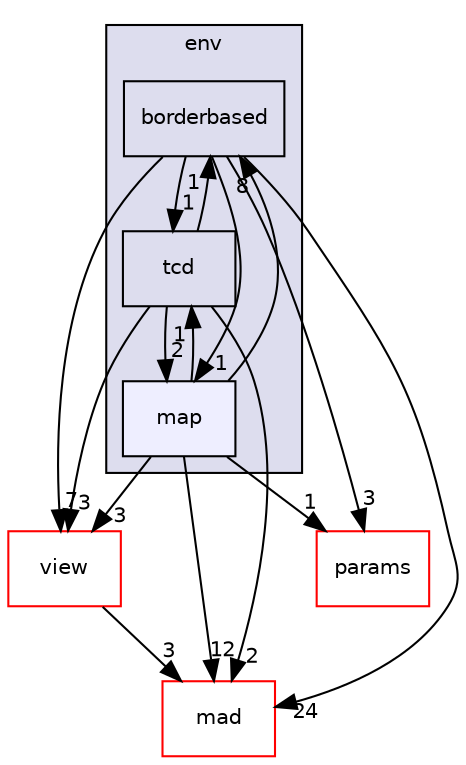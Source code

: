 digraph "/home/akoerner/repos/csa/github.com/akoerner1/adore_docs_publish/adore/libadore/libadore/adore/env/include/adore/env/map" {
  compound=true
  node [ fontsize="10", fontname="Helvetica"];
  edge [ labelfontsize="10", labelfontname="Helvetica"];
  subgraph clusterdir_3e8150ffcf83a5319ed14312dbaf2a69 {
    graph [ bgcolor="#ddddee", pencolor="black", label="env" fontname="Helvetica", fontsize="10", URL="dir_3e8150ffcf83a5319ed14312dbaf2a69.html"]
  dir_e3c15c0c35b56bd3f3a83c954db08578 [shape=box label="borderbased" URL="dir_e3c15c0c35b56bd3f3a83c954db08578.html"];
  dir_fe8cf86ed00c9cc4f7d9de376bf6c0ea [shape=box label="tcd" URL="dir_fe8cf86ed00c9cc4f7d9de376bf6c0ea.html"];
  dir_953871dacaf511375ad4100ed4844d54 [shape=box, label="map", style="filled", fillcolor="#eeeeff", pencolor="black", URL="dir_953871dacaf511375ad4100ed4844d54.html"];
  }
  dir_a021c6ba58a8e5129fddf49c0e1c61e7 [shape=box label="view" fillcolor="white" style="filled" color="red" URL="dir_a021c6ba58a8e5129fddf49c0e1c61e7.html"];
  dir_dd24209da890e557508ac1b6831a5bf7 [shape=box label="mad" fillcolor="white" style="filled" color="red" URL="dir_dd24209da890e557508ac1b6831a5bf7.html"];
  dir_f3d637d0f75736c37b2f136afab12125 [shape=box label="params" fillcolor="white" style="filled" color="red" URL="dir_f3d637d0f75736c37b2f136afab12125.html"];
  dir_fe8cf86ed00c9cc4f7d9de376bf6c0ea->dir_953871dacaf511375ad4100ed4844d54 [headlabel="2", labeldistance=1.5 headhref="dir_000072_000070.html"];
  dir_fe8cf86ed00c9cc4f7d9de376bf6c0ea->dir_a021c6ba58a8e5129fddf49c0e1c61e7 [headlabel="3", labeldistance=1.5 headhref="dir_000072_000061.html"];
  dir_fe8cf86ed00c9cc4f7d9de376bf6c0ea->dir_dd24209da890e557508ac1b6831a5bf7 [headlabel="2", labeldistance=1.5 headhref="dir_000072_000092.html"];
  dir_fe8cf86ed00c9cc4f7d9de376bf6c0ea->dir_e3c15c0c35b56bd3f3a83c954db08578 [headlabel="1", labeldistance=1.5 headhref="dir_000072_000060.html"];
  dir_a021c6ba58a8e5129fddf49c0e1c61e7->dir_dd24209da890e557508ac1b6831a5bf7 [headlabel="3", labeldistance=1.5 headhref="dir_000061_000092.html"];
  dir_953871dacaf511375ad4100ed4844d54->dir_a021c6ba58a8e5129fddf49c0e1c61e7 [headlabel="3", labeldistance=1.5 headhref="dir_000070_000061.html"];
  dir_953871dacaf511375ad4100ed4844d54->dir_dd24209da890e557508ac1b6831a5bf7 [headlabel="12", labeldistance=1.5 headhref="dir_000070_000092.html"];
  dir_953871dacaf511375ad4100ed4844d54->dir_e3c15c0c35b56bd3f3a83c954db08578 [headlabel="8", labeldistance=1.5 headhref="dir_000070_000060.html"];
  dir_953871dacaf511375ad4100ed4844d54->dir_f3d637d0f75736c37b2f136afab12125 [headlabel="1", labeldistance=1.5 headhref="dir_000070_000052.html"];
  dir_953871dacaf511375ad4100ed4844d54->dir_fe8cf86ed00c9cc4f7d9de376bf6c0ea [headlabel="1", labeldistance=1.5 headhref="dir_000070_000072.html"];
  dir_e3c15c0c35b56bd3f3a83c954db08578->dir_953871dacaf511375ad4100ed4844d54 [headlabel="1", labeldistance=1.5 headhref="dir_000060_000070.html"];
  dir_e3c15c0c35b56bd3f3a83c954db08578->dir_a021c6ba58a8e5129fddf49c0e1c61e7 [headlabel="7", labeldistance=1.5 headhref="dir_000060_000061.html"];
  dir_e3c15c0c35b56bd3f3a83c954db08578->dir_dd24209da890e557508ac1b6831a5bf7 [headlabel="24", labeldistance=1.5 headhref="dir_000060_000092.html"];
  dir_e3c15c0c35b56bd3f3a83c954db08578->dir_f3d637d0f75736c37b2f136afab12125 [headlabel="3", labeldistance=1.5 headhref="dir_000060_000052.html"];
  dir_e3c15c0c35b56bd3f3a83c954db08578->dir_fe8cf86ed00c9cc4f7d9de376bf6c0ea [headlabel="1", labeldistance=1.5 headhref="dir_000060_000072.html"];
}

